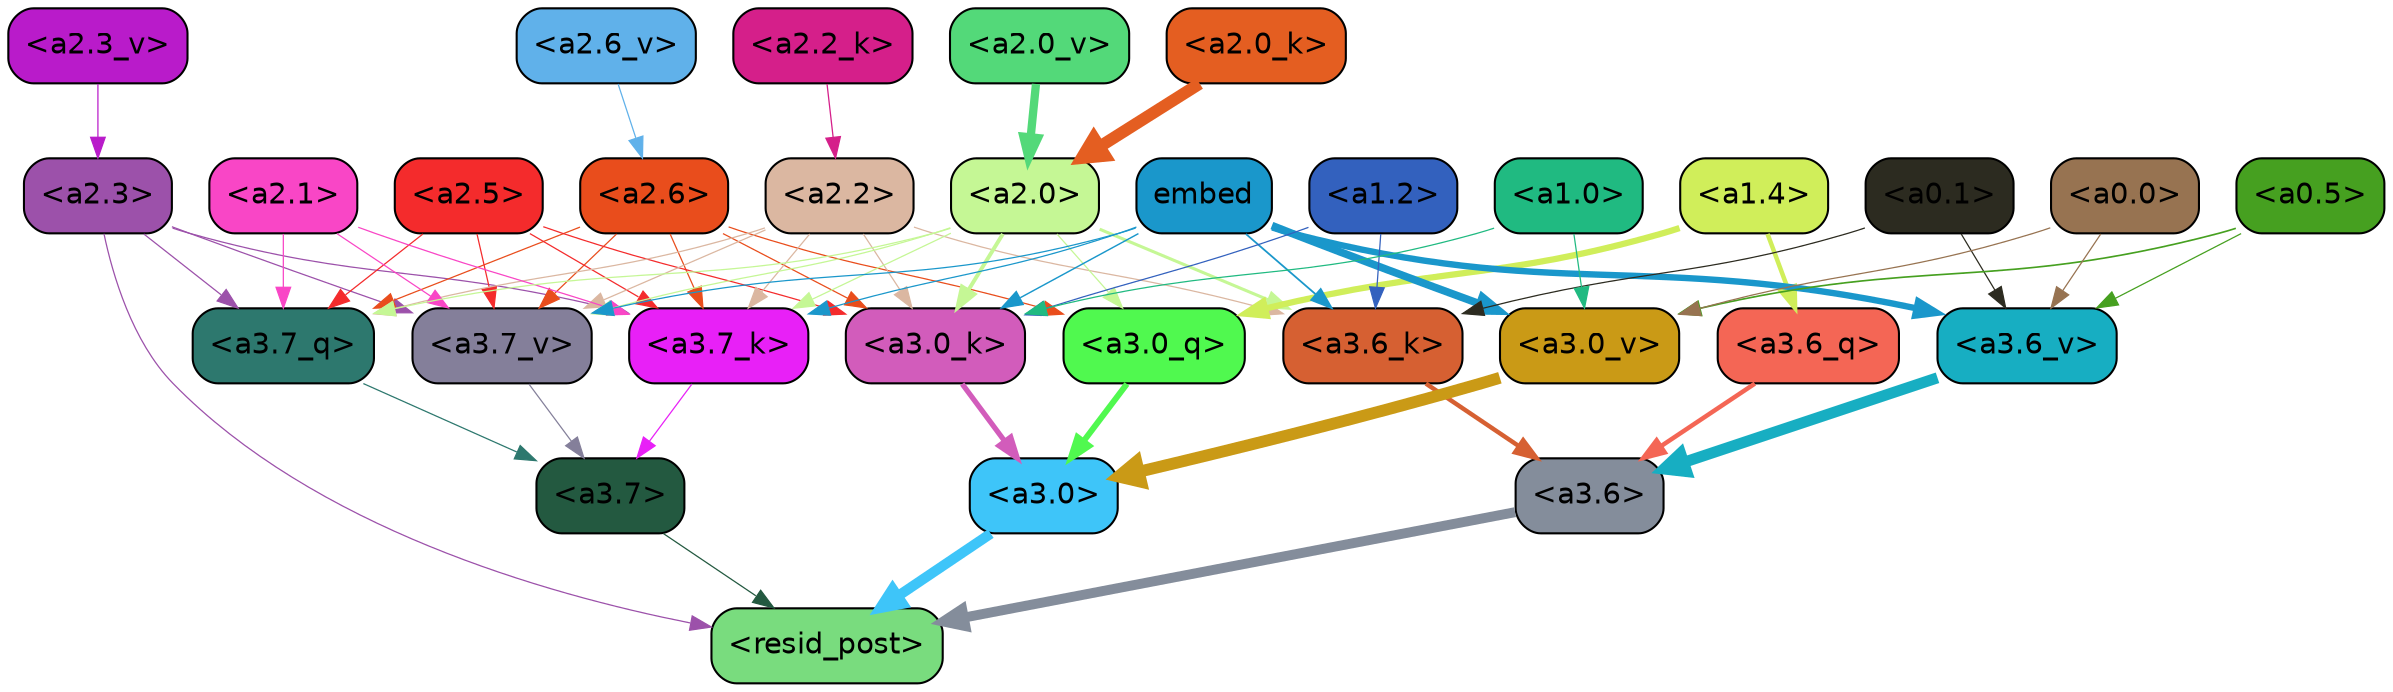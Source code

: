strict digraph "" {
	graph [bgcolor=transparent,
		layout=dot,
		overlap=false,
		splines=true
	];
	"<a3.7>"	[color=black,
		fillcolor="#235940",
		fontname=Helvetica,
		shape=box,
		style="filled, rounded"];
	"<resid_post>"	[color=black,
		fillcolor="#79dc7e",
		fontname=Helvetica,
		shape=box,
		style="filled, rounded"];
	"<a3.7>" -> "<resid_post>"	[color="#235940",
		penwidth=0.6];
	"<a3.6>"	[color=black,
		fillcolor="#848d9b",
		fontname=Helvetica,
		shape=box,
		style="filled, rounded"];
	"<a3.6>" -> "<resid_post>"	[color="#848d9b",
		penwidth=4.7534414529800415];
	"<a3.0>"	[color=black,
		fillcolor="#3ec5f9",
		fontname=Helvetica,
		shape=box,
		style="filled, rounded"];
	"<a3.0>" -> "<resid_post>"	[color="#3ec5f9",
		penwidth=4.898576855659485];
	"<a2.3>"	[color=black,
		fillcolor="#9c51aa",
		fontname=Helvetica,
		shape=box,
		style="filled, rounded"];
	"<a2.3>" -> "<resid_post>"	[color="#9c51aa",
		penwidth=0.6];
	"<a3.7_q>"	[color=black,
		fillcolor="#2d786e",
		fontname=Helvetica,
		shape=box,
		style="filled, rounded"];
	"<a2.3>" -> "<a3.7_q>"	[color="#9c51aa",
		penwidth=0.6];
	"<a3.7_k>"	[color=black,
		fillcolor="#e820f7",
		fontname=Helvetica,
		shape=box,
		style="filled, rounded"];
	"<a2.3>" -> "<a3.7_k>"	[color="#9c51aa",
		penwidth=0.6];
	"<a3.7_v>"	[color=black,
		fillcolor="#847f9a",
		fontname=Helvetica,
		shape=box,
		style="filled, rounded"];
	"<a2.3>" -> "<a3.7_v>"	[color="#9c51aa",
		penwidth=0.6];
	"<a3.7_q>" -> "<a3.7>"	[color="#2d786e",
		penwidth=0.6];
	"<a3.6_q>"	[color=black,
		fillcolor="#f46655",
		fontname=Helvetica,
		shape=box,
		style="filled, rounded"];
	"<a3.6_q>" -> "<a3.6>"	[color="#f46655",
		penwidth=2.160832464694977];
	"<a3.0_q>"	[color=black,
		fillcolor="#50f94f",
		fontname=Helvetica,
		shape=box,
		style="filled, rounded"];
	"<a3.0_q>" -> "<a3.0>"	[color="#50f94f",
		penwidth=2.870753765106201];
	"<a3.7_k>" -> "<a3.7>"	[color="#e820f7",
		penwidth=0.6];
	"<a3.6_k>"	[color=black,
		fillcolor="#d66032",
		fontname=Helvetica,
		shape=box,
		style="filled, rounded"];
	"<a3.6_k>" -> "<a3.6>"	[color="#d66032",
		penwidth=2.13908451795578];
	"<a3.0_k>"	[color=black,
		fillcolor="#d25cbb",
		fontname=Helvetica,
		shape=box,
		style="filled, rounded"];
	"<a3.0_k>" -> "<a3.0>"	[color="#d25cbb",
		penwidth=2.520303964614868];
	"<a3.7_v>" -> "<a3.7>"	[color="#847f9a",
		penwidth=0.6];
	"<a3.6_v>"	[color=black,
		fillcolor="#17aec2",
		fontname=Helvetica,
		shape=box,
		style="filled, rounded"];
	"<a3.6_v>" -> "<a3.6>"	[color="#17aec2",
		penwidth=5.297133803367615];
	"<a3.0_v>"	[color=black,
		fillcolor="#ca9a16",
		fontname=Helvetica,
		shape=box,
		style="filled, rounded"];
	"<a3.0_v>" -> "<a3.0>"	[color="#ca9a16",
		penwidth=5.680712580680847];
	"<a2.6>"	[color=black,
		fillcolor="#e94d1c",
		fontname=Helvetica,
		shape=box,
		style="filled, rounded"];
	"<a2.6>" -> "<a3.7_q>"	[color="#e94d1c",
		penwidth=0.6];
	"<a2.6>" -> "<a3.0_q>"	[color="#e94d1c",
		penwidth=0.6];
	"<a2.6>" -> "<a3.7_k>"	[color="#e94d1c",
		penwidth=0.6];
	"<a2.6>" -> "<a3.0_k>"	[color="#e94d1c",
		penwidth=0.6];
	"<a2.6>" -> "<a3.7_v>"	[color="#e94d1c",
		penwidth=0.6];
	"<a2.5>"	[color=black,
		fillcolor="#f42b2c",
		fontname=Helvetica,
		shape=box,
		style="filled, rounded"];
	"<a2.5>" -> "<a3.7_q>"	[color="#f42b2c",
		penwidth=0.6];
	"<a2.5>" -> "<a3.7_k>"	[color="#f42b2c",
		penwidth=0.6];
	"<a2.5>" -> "<a3.0_k>"	[color="#f42b2c",
		penwidth=0.6];
	"<a2.5>" -> "<a3.7_v>"	[color="#f42b2c",
		penwidth=0.6];
	"<a2.2>"	[color=black,
		fillcolor="#dbb7a1",
		fontname=Helvetica,
		shape=box,
		style="filled, rounded"];
	"<a2.2>" -> "<a3.7_q>"	[color="#dbb7a1",
		penwidth=0.6];
	"<a2.2>" -> "<a3.7_k>"	[color="#dbb7a1",
		penwidth=0.6];
	"<a2.2>" -> "<a3.6_k>"	[color="#dbb7a1",
		penwidth=0.6];
	"<a2.2>" -> "<a3.0_k>"	[color="#dbb7a1",
		penwidth=0.6];
	"<a2.2>" -> "<a3.7_v>"	[color="#dbb7a1",
		penwidth=0.6];
	"<a2.1>"	[color=black,
		fillcolor="#f946c6",
		fontname=Helvetica,
		shape=box,
		style="filled, rounded"];
	"<a2.1>" -> "<a3.7_q>"	[color="#f946c6",
		penwidth=0.6];
	"<a2.1>" -> "<a3.7_k>"	[color="#f946c6",
		penwidth=0.6];
	"<a2.1>" -> "<a3.7_v>"	[color="#f946c6",
		penwidth=0.6];
	"<a2.0>"	[color=black,
		fillcolor="#c5f795",
		fontname=Helvetica,
		shape=box,
		style="filled, rounded"];
	"<a2.0>" -> "<a3.7_q>"	[color="#c5f795",
		penwidth=0.6];
	"<a2.0>" -> "<a3.0_q>"	[color="#c5f795",
		penwidth=0.6];
	"<a2.0>" -> "<a3.7_k>"	[color="#c5f795",
		penwidth=0.6];
	"<a2.0>" -> "<a3.6_k>"	[color="#c5f795",
		penwidth=1.4784413101151586];
	"<a2.0>" -> "<a3.0_k>"	[color="#c5f795",
		penwidth=1.8858084231615067];
	"<a2.0>" -> "<a3.7_v>"	[color="#c5f795",
		penwidth=0.6];
	"<a1.4>"	[color=black,
		fillcolor="#d0ee5a",
		fontname=Helvetica,
		shape=box,
		style="filled, rounded"];
	"<a1.4>" -> "<a3.6_q>"	[color="#d0ee5a",
		penwidth=2.149975523352623];
	"<a1.4>" -> "<a3.0_q>"	[color="#d0ee5a",
		penwidth=3.0018038749694824];
	embed	[color=black,
		fillcolor="#1a97cb",
		fontname=Helvetica,
		shape=box,
		style="filled, rounded"];
	embed -> "<a3.7_k>"	[color="#1a97cb",
		penwidth=0.6];
	embed -> "<a3.6_k>"	[color="#1a97cb",
		penwidth=0.8552796393632889];
	embed -> "<a3.0_k>"	[color="#1a97cb",
		penwidth=0.691851794719696];
	embed -> "<a3.7_v>"	[color="#1a97cb",
		penwidth=0.6];
	embed -> "<a3.6_v>"	[color="#1a97cb",
		penwidth=3.067279100418091];
	embed -> "<a3.0_v>"	[color="#1a97cb",
		penwidth=3.6927278637886047];
	"<a1.2>"	[color=black,
		fillcolor="#3361be",
		fontname=Helvetica,
		shape=box,
		style="filled, rounded"];
	"<a1.2>" -> "<a3.6_k>"	[color="#3361be",
		penwidth=0.6];
	"<a1.2>" -> "<a3.0_k>"	[color="#3361be",
		penwidth=0.6];
	"<a0.1>"	[color=black,
		fillcolor="#2c2b20",
		fontname=Helvetica,
		shape=box,
		style="filled, rounded"];
	"<a0.1>" -> "<a3.6_k>"	[color="#2c2b20",
		penwidth=0.6];
	"<a0.1>" -> "<a3.6_v>"	[color="#2c2b20",
		penwidth=0.6];
	"<a1.0>"	[color=black,
		fillcolor="#20ba81",
		fontname=Helvetica,
		shape=box,
		style="filled, rounded"];
	"<a1.0>" -> "<a3.0_k>"	[color="#20ba81",
		penwidth=0.6];
	"<a1.0>" -> "<a3.0_v>"	[color="#20ba81",
		penwidth=0.6];
	"<a0.5>"	[color=black,
		fillcolor="#46a020",
		fontname=Helvetica,
		shape=box,
		style="filled, rounded"];
	"<a0.5>" -> "<a3.6_v>"	[color="#46a020",
		penwidth=0.6];
	"<a0.5>" -> "<a3.0_v>"	[color="#46a020",
		penwidth=0.8028683364391327];
	"<a0.0>"	[color=black,
		fillcolor="#977351",
		fontname=Helvetica,
		shape=box,
		style="filled, rounded"];
	"<a0.0>" -> "<a3.6_v>"	[color="#977351",
		penwidth=0.6];
	"<a0.0>" -> "<a3.0_v>"	[color="#977351",
		penwidth=0.6];
	"<a2.2_k>"	[color=black,
		fillcolor="#d51f8a",
		fontname=Helvetica,
		shape=box,
		style="filled, rounded"];
	"<a2.2_k>" -> "<a2.2>"	[color="#d51f8a",
		penwidth=0.6149471998214722];
	"<a2.0_k>"	[color=black,
		fillcolor="#e45e21",
		fontname=Helvetica,
		shape=box,
		style="filled, rounded"];
	"<a2.0_k>" -> "<a2.0>"	[color="#e45e21",
		penwidth=5.773491740226746];
	"<a2.6_v>"	[color=black,
		fillcolor="#60b1ea",
		fontname=Helvetica,
		shape=box,
		style="filled, rounded"];
	"<a2.6_v>" -> "<a2.6>"	[color="#60b1ea",
		penwidth=0.6];
	"<a2.3_v>"	[color=black,
		fillcolor="#b91bca",
		fontname=Helvetica,
		shape=box,
		style="filled, rounded"];
	"<a2.3_v>" -> "<a2.3>"	[color="#b91bca",
		penwidth=0.6];
	"<a2.0_v>"	[color=black,
		fillcolor="#53d979",
		fontname=Helvetica,
		shape=box,
		style="filled, rounded"];
	"<a2.0_v>" -> "<a2.0>"	[color="#53d979",
		penwidth=3.9731863737106323];
}
